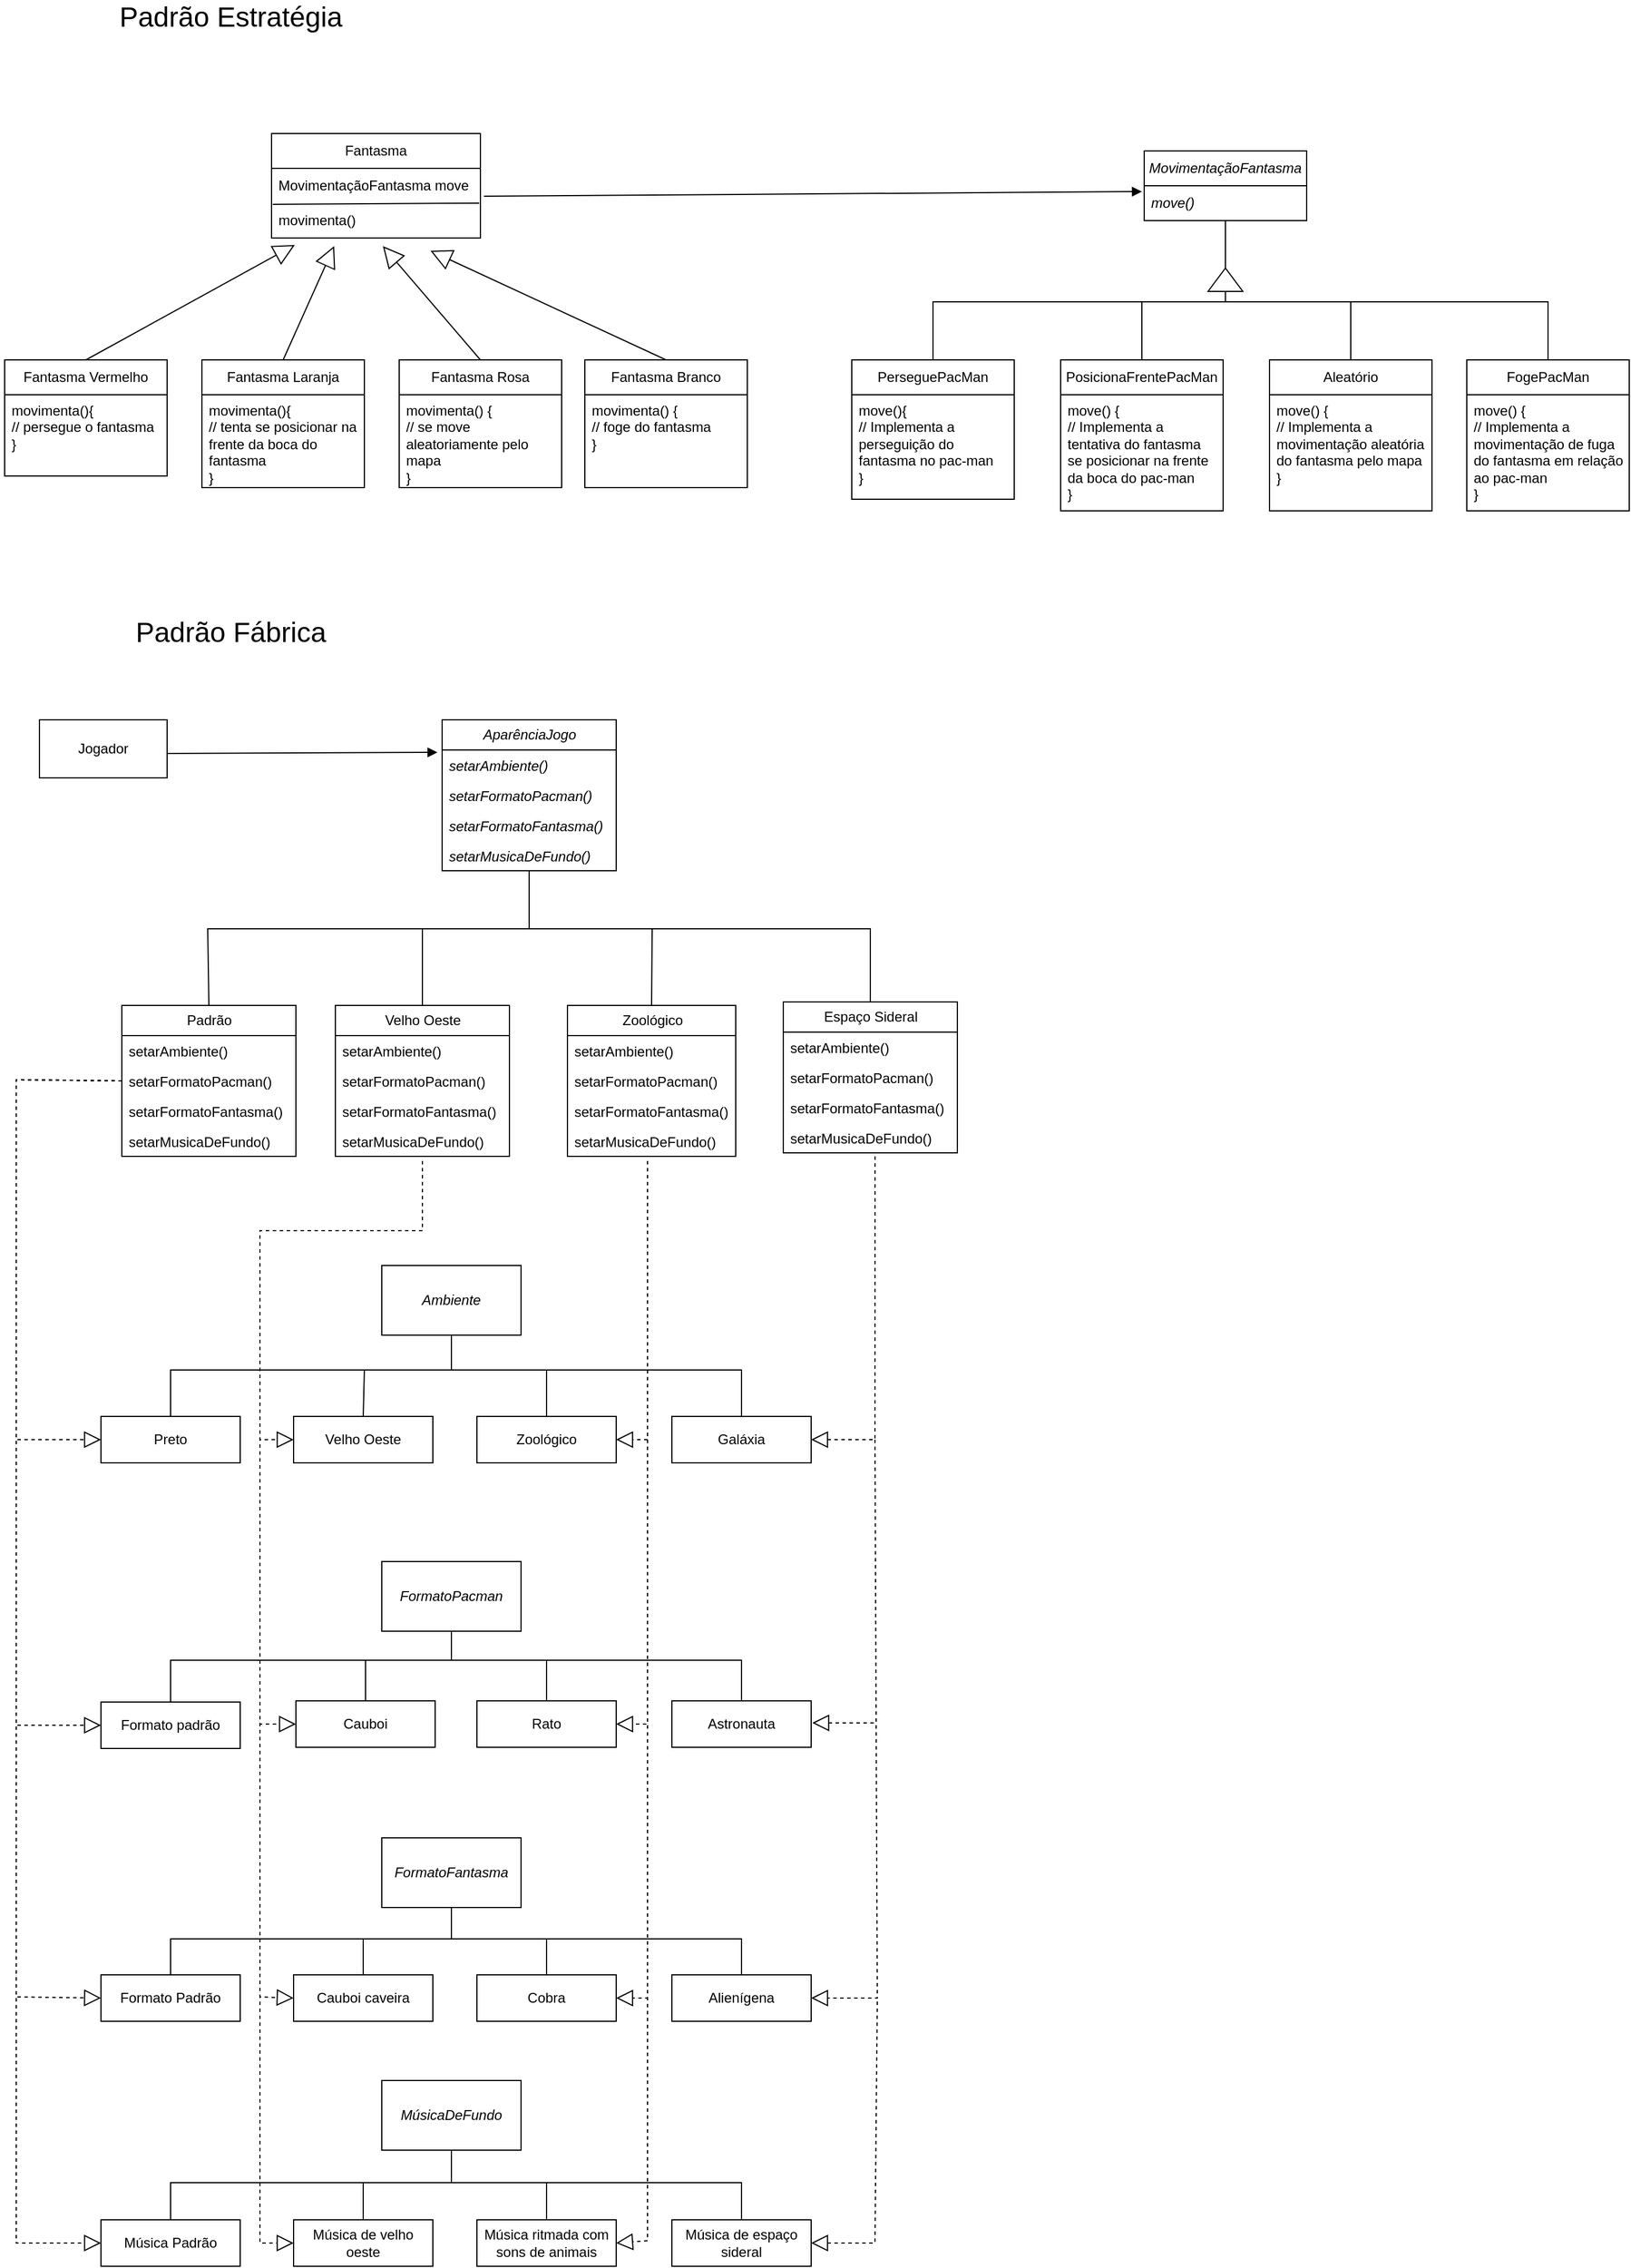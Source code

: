 <mxfile version="21.8.2" type="github">
  <diagram name="Page-1" id="leCUkOZR9ksM7nFm31TO">
    <mxGraphModel dx="1434" dy="782" grid="1" gridSize="10" guides="1" tooltips="1" connect="1" arrows="1" fold="1" page="1" pageScale="1" pageWidth="850" pageHeight="1100" math="0" shadow="0">
      <root>
        <mxCell id="0" />
        <mxCell id="1" parent="0" />
        <mxCell id="iyJs9-_Ow2WB98Cz37nA-1" value="Fantasma" style="swimlane;fontStyle=0;childLayout=stackLayout;horizontal=1;startSize=30;horizontalStack=0;resizeParent=1;resizeParentMax=0;resizeLast=0;collapsible=1;marginBottom=0;whiteSpace=wrap;html=1;" vertex="1" parent="1">
          <mxGeometry x="270" y="135" width="180" height="90" as="geometry" />
        </mxCell>
        <mxCell id="iyJs9-_Ow2WB98Cz37nA-2" value="MovimentaçãoFantasma move" style="text;strokeColor=none;fillColor=none;align=left;verticalAlign=middle;spacingLeft=4;spacingRight=4;overflow=hidden;points=[[0,0.5],[1,0.5]];portConstraint=eastwest;rotatable=0;whiteSpace=wrap;html=1;" vertex="1" parent="iyJs9-_Ow2WB98Cz37nA-1">
          <mxGeometry y="30" width="180" height="30" as="geometry" />
        </mxCell>
        <mxCell id="iyJs9-_Ow2WB98Cz37nA-3" value="movimenta()" style="text;strokeColor=none;fillColor=none;align=left;verticalAlign=middle;spacingLeft=4;spacingRight=4;overflow=hidden;points=[[0,0.5],[1,0.5]];portConstraint=eastwest;rotatable=0;whiteSpace=wrap;html=1;" vertex="1" parent="iyJs9-_Ow2WB98Cz37nA-1">
          <mxGeometry y="60" width="180" height="30" as="geometry" />
        </mxCell>
        <mxCell id="iyJs9-_Ow2WB98Cz37nA-193" value="" style="endArrow=none;html=1;rounded=0;exitX=0.006;exitY=1.033;exitDx=0;exitDy=0;exitPerimeter=0;entryX=0.994;entryY=0;entryDx=0;entryDy=0;entryPerimeter=0;" edge="1" parent="iyJs9-_Ow2WB98Cz37nA-1" source="iyJs9-_Ow2WB98Cz37nA-2" target="iyJs9-_Ow2WB98Cz37nA-3">
          <mxGeometry relative="1" as="geometry">
            <mxPoint x="29" y="60" as="sourcePoint" />
            <mxPoint x="170" y="60" as="targetPoint" />
          </mxGeometry>
        </mxCell>
        <mxCell id="iyJs9-_Ow2WB98Cz37nA-5" value="Fantasma Vermelho" style="swimlane;fontStyle=0;childLayout=stackLayout;horizontal=1;startSize=30;horizontalStack=0;resizeParent=1;resizeParentMax=0;resizeLast=0;collapsible=1;marginBottom=0;whiteSpace=wrap;html=1;align=center;" vertex="1" parent="1">
          <mxGeometry x="40" y="330" width="140" height="100" as="geometry" />
        </mxCell>
        <mxCell id="iyJs9-_Ow2WB98Cz37nA-6" value="movimenta(){&lt;br&gt;// persegue o fantasma&lt;br&gt;}" style="text;strokeColor=none;fillColor=none;align=left;verticalAlign=top;spacingLeft=4;spacingRight=4;overflow=hidden;points=[[0,0.5],[1,0.5]];portConstraint=eastwest;rotatable=0;whiteSpace=wrap;html=1;" vertex="1" parent="iyJs9-_Ow2WB98Cz37nA-5">
          <mxGeometry y="30" width="140" height="70" as="geometry" />
        </mxCell>
        <mxCell id="iyJs9-_Ow2WB98Cz37nA-9" value="Fantasma Laranja" style="swimlane;fontStyle=0;childLayout=stackLayout;horizontal=1;startSize=30;horizontalStack=0;resizeParent=1;resizeParentMax=0;resizeLast=0;collapsible=1;marginBottom=0;whiteSpace=wrap;html=1;" vertex="1" parent="1">
          <mxGeometry x="210" y="330" width="140" height="110" as="geometry" />
        </mxCell>
        <mxCell id="iyJs9-_Ow2WB98Cz37nA-10" value="movimenta(){&lt;br&gt;// tenta se posicionar na frente da boca do fantasma&lt;br&gt;}" style="text;strokeColor=none;fillColor=none;align=left;verticalAlign=top;spacingLeft=4;spacingRight=4;overflow=hidden;points=[[0,0.5],[1,0.5]];portConstraint=eastwest;rotatable=0;whiteSpace=wrap;html=1;" vertex="1" parent="iyJs9-_Ow2WB98Cz37nA-9">
          <mxGeometry y="30" width="140" height="80" as="geometry" />
        </mxCell>
        <mxCell id="iyJs9-_Ow2WB98Cz37nA-13" value="Fantasma Rosa" style="swimlane;fontStyle=0;childLayout=stackLayout;horizontal=1;startSize=30;horizontalStack=0;resizeParent=1;resizeParentMax=0;resizeLast=0;collapsible=1;marginBottom=0;whiteSpace=wrap;html=1;" vertex="1" parent="1">
          <mxGeometry x="380" y="330" width="140" height="110" as="geometry" />
        </mxCell>
        <mxCell id="iyJs9-_Ow2WB98Cz37nA-14" value="movimenta() {&lt;br&gt;// se move aleatoriamente pelo mapa&lt;br&gt;}" style="text;strokeColor=none;fillColor=none;align=left;verticalAlign=top;spacingLeft=4;spacingRight=4;overflow=hidden;points=[[0,0.5],[1,0.5]];portConstraint=eastwest;rotatable=0;whiteSpace=wrap;html=1;" vertex="1" parent="iyJs9-_Ow2WB98Cz37nA-13">
          <mxGeometry y="30" width="140" height="80" as="geometry" />
        </mxCell>
        <mxCell id="iyJs9-_Ow2WB98Cz37nA-17" value="Fantasma Branco" style="swimlane;fontStyle=0;childLayout=stackLayout;horizontal=1;startSize=30;horizontalStack=0;resizeParent=1;resizeParentMax=0;resizeLast=0;collapsible=1;marginBottom=0;whiteSpace=wrap;html=1;" vertex="1" parent="1">
          <mxGeometry x="540" y="330" width="140" height="110" as="geometry" />
        </mxCell>
        <mxCell id="iyJs9-_Ow2WB98Cz37nA-18" value="movimenta() {&lt;br&gt;// foge do fantasma&lt;br&gt;}" style="text;strokeColor=none;fillColor=none;align=left;verticalAlign=top;spacingLeft=4;spacingRight=4;overflow=hidden;points=[[0,0.5],[1,0.5]];portConstraint=eastwest;rotatable=0;whiteSpace=wrap;html=1;" vertex="1" parent="iyJs9-_Ow2WB98Cz37nA-17">
          <mxGeometry y="30" width="140" height="80" as="geometry" />
        </mxCell>
        <mxCell id="iyJs9-_Ow2WB98Cz37nA-21" value="&lt;i&gt;MovimentaçãoFantasma&lt;/i&gt;" style="swimlane;fontStyle=0;childLayout=stackLayout;horizontal=1;startSize=30;horizontalStack=0;resizeParent=1;resizeParentMax=0;resizeLast=0;collapsible=1;marginBottom=0;whiteSpace=wrap;html=1;" vertex="1" parent="1">
          <mxGeometry x="1022" y="150" width="140" height="60" as="geometry" />
        </mxCell>
        <mxCell id="iyJs9-_Ow2WB98Cz37nA-22" value="&lt;i&gt;move()&lt;/i&gt;" style="text;strokeColor=none;fillColor=none;align=left;verticalAlign=middle;spacingLeft=4;spacingRight=4;overflow=hidden;points=[[0,0.5],[1,0.5]];portConstraint=eastwest;rotatable=0;whiteSpace=wrap;html=1;" vertex="1" parent="iyJs9-_Ow2WB98Cz37nA-21">
          <mxGeometry y="30" width="140" height="30" as="geometry" />
        </mxCell>
        <mxCell id="iyJs9-_Ow2WB98Cz37nA-25" value="PerseguePacMan" style="swimlane;fontStyle=0;childLayout=stackLayout;horizontal=1;startSize=30;horizontalStack=0;resizeParent=1;resizeParentMax=0;resizeLast=0;collapsible=1;marginBottom=0;whiteSpace=wrap;html=1;" vertex="1" parent="1">
          <mxGeometry x="770" y="330" width="140" height="120" as="geometry" />
        </mxCell>
        <mxCell id="iyJs9-_Ow2WB98Cz37nA-26" value="move(){&lt;br&gt;// Implementa a perseguição do fantasma no pac-man&lt;br&gt;}" style="text;strokeColor=none;fillColor=none;align=left;verticalAlign=top;spacingLeft=4;spacingRight=4;overflow=hidden;points=[[0,0.5],[1,0.5]];portConstraint=eastwest;rotatable=0;whiteSpace=wrap;html=1;" vertex="1" parent="iyJs9-_Ow2WB98Cz37nA-25">
          <mxGeometry y="30" width="140" height="90" as="geometry" />
        </mxCell>
        <mxCell id="iyJs9-_Ow2WB98Cz37nA-29" value="PosicionaFrentePacMan" style="swimlane;fontStyle=0;childLayout=stackLayout;horizontal=1;startSize=30;horizontalStack=0;resizeParent=1;resizeParentMax=0;resizeLast=0;collapsible=1;marginBottom=0;whiteSpace=wrap;html=1;" vertex="1" parent="1">
          <mxGeometry x="950" y="330" width="140" height="130" as="geometry" />
        </mxCell>
        <mxCell id="iyJs9-_Ow2WB98Cz37nA-30" value="move() {&lt;br&gt;// Implementa a tentativa do fantasma se posicionar na frente da boca do pac-man&lt;br&gt;}" style="text;strokeColor=none;fillColor=none;align=left;verticalAlign=top;spacingLeft=4;spacingRight=4;overflow=hidden;points=[[0,0.5],[1,0.5]];portConstraint=eastwest;rotatable=0;whiteSpace=wrap;html=1;" vertex="1" parent="iyJs9-_Ow2WB98Cz37nA-29">
          <mxGeometry y="30" width="140" height="100" as="geometry" />
        </mxCell>
        <mxCell id="iyJs9-_Ow2WB98Cz37nA-33" value="Aleatório" style="swimlane;fontStyle=0;childLayout=stackLayout;horizontal=1;startSize=30;horizontalStack=0;resizeParent=1;resizeParentMax=0;resizeLast=0;collapsible=1;marginBottom=0;whiteSpace=wrap;html=1;" vertex="1" parent="1">
          <mxGeometry x="1130" y="330" width="140" height="130" as="geometry" />
        </mxCell>
        <mxCell id="iyJs9-_Ow2WB98Cz37nA-34" value="move() {&lt;br&gt;// Implementa a movimentação aleatória do fantasma pelo mapa&lt;br&gt;}" style="text;strokeColor=none;fillColor=none;align=left;verticalAlign=top;spacingLeft=4;spacingRight=4;overflow=hidden;points=[[0,0.5],[1,0.5]];portConstraint=eastwest;rotatable=0;whiteSpace=wrap;html=1;" vertex="1" parent="iyJs9-_Ow2WB98Cz37nA-33">
          <mxGeometry y="30" width="140" height="100" as="geometry" />
        </mxCell>
        <mxCell id="iyJs9-_Ow2WB98Cz37nA-37" value="FogePacMan" style="swimlane;fontStyle=0;childLayout=stackLayout;horizontal=1;startSize=30;horizontalStack=0;resizeParent=1;resizeParentMax=0;resizeLast=0;collapsible=1;marginBottom=0;whiteSpace=wrap;html=1;" vertex="1" parent="1">
          <mxGeometry x="1300" y="330" width="140" height="130" as="geometry" />
        </mxCell>
        <mxCell id="iyJs9-_Ow2WB98Cz37nA-38" value="move() {&lt;br&gt;// Implementa a movimentação de fuga do fantasma em relação ao pac-man&lt;br&gt;}" style="text;strokeColor=none;fillColor=none;align=left;verticalAlign=top;spacingLeft=4;spacingRight=4;overflow=hidden;points=[[0,0.5],[1,0.5]];portConstraint=eastwest;rotatable=0;whiteSpace=wrap;html=1;" vertex="1" parent="iyJs9-_Ow2WB98Cz37nA-37">
          <mxGeometry y="30" width="140" height="100" as="geometry" />
        </mxCell>
        <mxCell id="iyJs9-_Ow2WB98Cz37nA-41" value="&lt;font style=&quot;font-size: 24px;&quot;&gt;Padrão Estratégia&lt;/font&gt;" style="text;html=1;strokeColor=none;fillColor=none;align=center;verticalAlign=middle;whiteSpace=wrap;rounded=0;" vertex="1" parent="1">
          <mxGeometry x="70" y="20" width="330" height="30" as="geometry" />
        </mxCell>
        <mxCell id="iyJs9-_Ow2WB98Cz37nA-42" value="&lt;font style=&quot;font-size: 24px;&quot;&gt;Padrão Fábrica&lt;/font&gt;" style="text;html=1;strokeColor=none;fillColor=none;align=center;verticalAlign=middle;whiteSpace=wrap;rounded=0;" vertex="1" parent="1">
          <mxGeometry x="70" y="550" width="330" height="30" as="geometry" />
        </mxCell>
        <mxCell id="iyJs9-_Ow2WB98Cz37nA-43" value="" style="endArrow=none;html=1;rounded=0;exitX=0.5;exitY=0;exitDx=0;exitDy=0;" edge="1" parent="1" source="iyJs9-_Ow2WB98Cz37nA-25">
          <mxGeometry width="50" height="50" relative="1" as="geometry">
            <mxPoint x="690" y="410" as="sourcePoint" />
            <mxPoint x="1092" y="210" as="targetPoint" />
            <Array as="points">
              <mxPoint x="840" y="280" />
              <mxPoint x="1092" y="280" />
            </Array>
          </mxGeometry>
        </mxCell>
        <mxCell id="iyJs9-_Ow2WB98Cz37nA-44" value="" style="triangle;whiteSpace=wrap;html=1;rotation=-90;" vertex="1" parent="1">
          <mxGeometry x="1082" y="246" width="20" height="30" as="geometry" />
        </mxCell>
        <mxCell id="iyJs9-_Ow2WB98Cz37nA-48" value="" style="endArrow=none;html=1;rounded=0;exitX=0.5;exitY=0;exitDx=0;exitDy=0;" edge="1" parent="1" source="iyJs9-_Ow2WB98Cz37nA-29">
          <mxGeometry width="50" height="50" relative="1" as="geometry">
            <mxPoint x="690" y="410" as="sourcePoint" />
            <mxPoint x="1020" y="280" as="targetPoint" />
          </mxGeometry>
        </mxCell>
        <mxCell id="iyJs9-_Ow2WB98Cz37nA-49" value="" style="endArrow=none;html=1;rounded=0;exitX=0.5;exitY=0;exitDx=0;exitDy=0;" edge="1" parent="1" source="iyJs9-_Ow2WB98Cz37nA-33">
          <mxGeometry width="50" height="50" relative="1" as="geometry">
            <mxPoint x="690" y="410" as="sourcePoint" />
            <mxPoint x="1090" y="280" as="targetPoint" />
            <Array as="points">
              <mxPoint x="1200" y="280" />
            </Array>
          </mxGeometry>
        </mxCell>
        <mxCell id="iyJs9-_Ow2WB98Cz37nA-50" value="" style="endArrow=none;html=1;rounded=0;entryX=0.5;entryY=0;entryDx=0;entryDy=0;" edge="1" parent="1" target="iyJs9-_Ow2WB98Cz37nA-37">
          <mxGeometry width="50" height="50" relative="1" as="geometry">
            <mxPoint x="1200" y="280" as="sourcePoint" />
            <mxPoint x="1320" y="260" as="targetPoint" />
            <Array as="points">
              <mxPoint x="1370" y="280" />
            </Array>
          </mxGeometry>
        </mxCell>
        <mxCell id="iyJs9-_Ow2WB98Cz37nA-51" value="" style="endArrow=block;endSize=16;endFill=0;html=1;rounded=0;exitX=0.5;exitY=0;exitDx=0;exitDy=0;" edge="1" parent="1" source="iyJs9-_Ow2WB98Cz37nA-5">
          <mxGeometry width="160" relative="1" as="geometry">
            <mxPoint x="110" y="320" as="sourcePoint" />
            <mxPoint x="290" y="231" as="targetPoint" />
          </mxGeometry>
        </mxCell>
        <mxCell id="iyJs9-_Ow2WB98Cz37nA-52" value="" style="endArrow=block;endSize=16;endFill=0;html=1;rounded=0;exitX=0.5;exitY=0;exitDx=0;exitDy=0;entryX=0.314;entryY=1.067;entryDx=0;entryDy=0;entryPerimeter=0;" edge="1" parent="1" source="iyJs9-_Ow2WB98Cz37nA-9">
          <mxGeometry width="160" relative="1" as="geometry">
            <mxPoint x="120" y="340" as="sourcePoint" />
            <mxPoint x="323.96" y="232.01" as="targetPoint" />
          </mxGeometry>
        </mxCell>
        <mxCell id="iyJs9-_Ow2WB98Cz37nA-53" value="" style="endArrow=block;endSize=16;endFill=0;html=1;rounded=0;exitX=0.5;exitY=0;exitDx=0;exitDy=0;entryX=0.614;entryY=1.067;entryDx=0;entryDy=0;entryPerimeter=0;" edge="1" parent="1" source="iyJs9-_Ow2WB98Cz37nA-13">
          <mxGeometry width="160" relative="1" as="geometry">
            <mxPoint x="130" y="350" as="sourcePoint" />
            <mxPoint x="365.96" y="232.01" as="targetPoint" />
          </mxGeometry>
        </mxCell>
        <mxCell id="iyJs9-_Ow2WB98Cz37nA-54" value="" style="endArrow=block;endSize=16;endFill=0;html=1;rounded=0;exitX=0.5;exitY=0;exitDx=0;exitDy=0;entryX=0.907;entryY=1.2;entryDx=0;entryDy=0;entryPerimeter=0;" edge="1" parent="1" source="iyJs9-_Ow2WB98Cz37nA-17">
          <mxGeometry width="160" relative="1" as="geometry">
            <mxPoint x="140" y="360" as="sourcePoint" />
            <mxPoint x="406.98" y="236" as="targetPoint" />
          </mxGeometry>
        </mxCell>
        <mxCell id="iyJs9-_Ow2WB98Cz37nA-55" value="" style="html=1;verticalAlign=bottom;endArrow=block;curved=0;rounded=0;exitX=1.017;exitY=0.8;exitDx=0;exitDy=0;entryX=0;entryY=0.5;entryDx=0;entryDy=0;exitPerimeter=0;" edge="1" parent="1" source="iyJs9-_Ow2WB98Cz37nA-2">
          <mxGeometry width="80" relative="1" as="geometry">
            <mxPoint x="420" y="185" as="sourcePoint" />
            <mxPoint x="1020" y="185" as="targetPoint" />
          </mxGeometry>
        </mxCell>
        <mxCell id="iyJs9-_Ow2WB98Cz37nA-56" value="Jogador" style="html=1;whiteSpace=wrap;" vertex="1" parent="1">
          <mxGeometry x="70" y="640" width="110" height="50" as="geometry" />
        </mxCell>
        <mxCell id="iyJs9-_Ow2WB98Cz37nA-85" value="&lt;i&gt;AparênciaJogo&lt;/i&gt;" style="swimlane;fontStyle=0;childLayout=stackLayout;horizontal=1;startSize=26;fillColor=none;horizontalStack=0;resizeParent=1;resizeParentMax=0;resizeLast=0;collapsible=1;marginBottom=0;html=1;" vertex="1" parent="1">
          <mxGeometry x="417" y="640" width="150" height="130" as="geometry" />
        </mxCell>
        <mxCell id="iyJs9-_Ow2WB98Cz37nA-142" value="&lt;i&gt;setarAmbiente()&lt;/i&gt;" style="text;strokeColor=none;fillColor=none;align=left;verticalAlign=top;spacingLeft=4;spacingRight=4;overflow=hidden;rotatable=0;points=[[0,0.5],[1,0.5]];portConstraint=eastwest;whiteSpace=wrap;html=1;" vertex="1" parent="iyJs9-_Ow2WB98Cz37nA-85">
          <mxGeometry y="26" width="150" height="26" as="geometry" />
        </mxCell>
        <mxCell id="iyJs9-_Ow2WB98Cz37nA-143" value="&lt;i&gt;setarFormatoPacman()&lt;/i&gt;" style="text;strokeColor=none;fillColor=none;align=left;verticalAlign=top;spacingLeft=4;spacingRight=4;overflow=hidden;rotatable=0;points=[[0,0.5],[1,0.5]];portConstraint=eastwest;whiteSpace=wrap;html=1;" vertex="1" parent="iyJs9-_Ow2WB98Cz37nA-85">
          <mxGeometry y="52" width="150" height="26" as="geometry" />
        </mxCell>
        <mxCell id="iyJs9-_Ow2WB98Cz37nA-144" value="&lt;i&gt;setarFormatoFantasma()&lt;/i&gt;" style="text;strokeColor=none;fillColor=none;align=left;verticalAlign=top;spacingLeft=4;spacingRight=4;overflow=hidden;rotatable=0;points=[[0,0.5],[1,0.5]];portConstraint=eastwest;whiteSpace=wrap;html=1;" vertex="1" parent="iyJs9-_Ow2WB98Cz37nA-85">
          <mxGeometry y="78" width="150" height="26" as="geometry" />
        </mxCell>
        <mxCell id="iyJs9-_Ow2WB98Cz37nA-145" value="&lt;i&gt;setarMusicaDeFundo()&lt;/i&gt;" style="text;strokeColor=none;fillColor=none;align=left;verticalAlign=top;spacingLeft=4;spacingRight=4;overflow=hidden;rotatable=0;points=[[0,0.5],[1,0.5]];portConstraint=eastwest;whiteSpace=wrap;html=1;" vertex="1" parent="iyJs9-_Ow2WB98Cz37nA-85">
          <mxGeometry y="104" width="150" height="26" as="geometry" />
        </mxCell>
        <mxCell id="iyJs9-_Ow2WB98Cz37nA-89" value="Velho Oeste" style="swimlane;fontStyle=0;childLayout=stackLayout;horizontal=1;startSize=26;fillColor=none;horizontalStack=0;resizeParent=1;resizeParentMax=0;resizeLast=0;collapsible=1;marginBottom=0;html=1;" vertex="1" parent="1">
          <mxGeometry x="325" y="886" width="150" height="130" as="geometry" />
        </mxCell>
        <mxCell id="iyJs9-_Ow2WB98Cz37nA-130" value="setarAmbiente()" style="text;strokeColor=none;fillColor=none;align=left;verticalAlign=top;spacingLeft=4;spacingRight=4;overflow=hidden;rotatable=0;points=[[0,0.5],[1,0.5]];portConstraint=eastwest;whiteSpace=wrap;html=1;" vertex="1" parent="iyJs9-_Ow2WB98Cz37nA-89">
          <mxGeometry y="26" width="150" height="26" as="geometry" />
        </mxCell>
        <mxCell id="iyJs9-_Ow2WB98Cz37nA-131" value="setarFormatoPacman()" style="text;strokeColor=none;fillColor=none;align=left;verticalAlign=top;spacingLeft=4;spacingRight=4;overflow=hidden;rotatable=0;points=[[0,0.5],[1,0.5]];portConstraint=eastwest;whiteSpace=wrap;html=1;" vertex="1" parent="iyJs9-_Ow2WB98Cz37nA-89">
          <mxGeometry y="52" width="150" height="26" as="geometry" />
        </mxCell>
        <mxCell id="iyJs9-_Ow2WB98Cz37nA-132" value="setarFormatoFantasma()" style="text;strokeColor=none;fillColor=none;align=left;verticalAlign=top;spacingLeft=4;spacingRight=4;overflow=hidden;rotatable=0;points=[[0,0.5],[1,0.5]];portConstraint=eastwest;whiteSpace=wrap;html=1;" vertex="1" parent="iyJs9-_Ow2WB98Cz37nA-89">
          <mxGeometry y="78" width="150" height="26" as="geometry" />
        </mxCell>
        <mxCell id="iyJs9-_Ow2WB98Cz37nA-133" value="setarMusicaDeFundo()" style="text;strokeColor=none;fillColor=none;align=left;verticalAlign=top;spacingLeft=4;spacingRight=4;overflow=hidden;rotatable=0;points=[[0,0.5],[1,0.5]];portConstraint=eastwest;whiteSpace=wrap;html=1;" vertex="1" parent="iyJs9-_Ow2WB98Cz37nA-89">
          <mxGeometry y="104" width="150" height="26" as="geometry" />
        </mxCell>
        <mxCell id="iyJs9-_Ow2WB98Cz37nA-93" value="Zoológico" style="swimlane;fontStyle=0;childLayout=stackLayout;horizontal=1;startSize=26;fillColor=none;horizontalStack=0;resizeParent=1;resizeParentMax=0;resizeLast=0;collapsible=1;marginBottom=0;html=1;" vertex="1" parent="1">
          <mxGeometry x="525" y="886" width="145" height="130" as="geometry" />
        </mxCell>
        <mxCell id="iyJs9-_Ow2WB98Cz37nA-134" value="setarAmbiente()" style="text;strokeColor=none;fillColor=none;align=left;verticalAlign=top;spacingLeft=4;spacingRight=4;overflow=hidden;rotatable=0;points=[[0,0.5],[1,0.5]];portConstraint=eastwest;whiteSpace=wrap;html=1;" vertex="1" parent="iyJs9-_Ow2WB98Cz37nA-93">
          <mxGeometry y="26" width="145" height="26" as="geometry" />
        </mxCell>
        <mxCell id="iyJs9-_Ow2WB98Cz37nA-135" value="setarFormatoPacman()" style="text;strokeColor=none;fillColor=none;align=left;verticalAlign=top;spacingLeft=4;spacingRight=4;overflow=hidden;rotatable=0;points=[[0,0.5],[1,0.5]];portConstraint=eastwest;whiteSpace=wrap;html=1;" vertex="1" parent="iyJs9-_Ow2WB98Cz37nA-93">
          <mxGeometry y="52" width="145" height="26" as="geometry" />
        </mxCell>
        <mxCell id="iyJs9-_Ow2WB98Cz37nA-136" value="setarFormatoFantasma()" style="text;strokeColor=none;fillColor=none;align=left;verticalAlign=top;spacingLeft=4;spacingRight=4;overflow=hidden;rotatable=0;points=[[0,0.5],[1,0.5]];portConstraint=eastwest;whiteSpace=wrap;html=1;" vertex="1" parent="iyJs9-_Ow2WB98Cz37nA-93">
          <mxGeometry y="78" width="145" height="26" as="geometry" />
        </mxCell>
        <mxCell id="iyJs9-_Ow2WB98Cz37nA-137" value="setarMusicaDeFundo()" style="text;strokeColor=none;fillColor=none;align=left;verticalAlign=top;spacingLeft=4;spacingRight=4;overflow=hidden;rotatable=0;points=[[0,0.5],[1,0.5]];portConstraint=eastwest;whiteSpace=wrap;html=1;" vertex="1" parent="iyJs9-_Ow2WB98Cz37nA-93">
          <mxGeometry y="104" width="145" height="26" as="geometry" />
        </mxCell>
        <mxCell id="iyJs9-_Ow2WB98Cz37nA-97" value="Espaço Sideral" style="swimlane;fontStyle=0;childLayout=stackLayout;horizontal=1;startSize=26;fillColor=none;horizontalStack=0;resizeParent=1;resizeParentMax=0;resizeLast=0;collapsible=1;marginBottom=0;html=1;" vertex="1" parent="1">
          <mxGeometry x="711" y="883" width="150" height="130" as="geometry" />
        </mxCell>
        <mxCell id="iyJs9-_Ow2WB98Cz37nA-138" value="setarAmbiente()" style="text;strokeColor=none;fillColor=none;align=left;verticalAlign=top;spacingLeft=4;spacingRight=4;overflow=hidden;rotatable=0;points=[[0,0.5],[1,0.5]];portConstraint=eastwest;whiteSpace=wrap;html=1;" vertex="1" parent="iyJs9-_Ow2WB98Cz37nA-97">
          <mxGeometry y="26" width="150" height="26" as="geometry" />
        </mxCell>
        <mxCell id="iyJs9-_Ow2WB98Cz37nA-139" value="setarFormatoPacman()" style="text;strokeColor=none;fillColor=none;align=left;verticalAlign=top;spacingLeft=4;spacingRight=4;overflow=hidden;rotatable=0;points=[[0,0.5],[1,0.5]];portConstraint=eastwest;whiteSpace=wrap;html=1;" vertex="1" parent="iyJs9-_Ow2WB98Cz37nA-97">
          <mxGeometry y="52" width="150" height="26" as="geometry" />
        </mxCell>
        <mxCell id="iyJs9-_Ow2WB98Cz37nA-140" value="setarFormatoFantasma()" style="text;strokeColor=none;fillColor=none;align=left;verticalAlign=top;spacingLeft=4;spacingRight=4;overflow=hidden;rotatable=0;points=[[0,0.5],[1,0.5]];portConstraint=eastwest;whiteSpace=wrap;html=1;" vertex="1" parent="iyJs9-_Ow2WB98Cz37nA-97">
          <mxGeometry y="78" width="150" height="26" as="geometry" />
        </mxCell>
        <mxCell id="iyJs9-_Ow2WB98Cz37nA-141" value="setarMusicaDeFundo()" style="text;strokeColor=none;fillColor=none;align=left;verticalAlign=top;spacingLeft=4;spacingRight=4;overflow=hidden;rotatable=0;points=[[0,0.5],[1,0.5]];portConstraint=eastwest;whiteSpace=wrap;html=1;" vertex="1" parent="iyJs9-_Ow2WB98Cz37nA-97">
          <mxGeometry y="104" width="150" height="26" as="geometry" />
        </mxCell>
        <UserObject label="&lt;i&gt;Ambiente&lt;/i&gt;" treeRoot="1" id="iyJs9-_Ow2WB98Cz37nA-105">
          <mxCell style="whiteSpace=wrap;html=1;align=center;treeFolding=1;treeMoving=1;newEdgeStyle={&quot;edgeStyle&quot;:&quot;elbowEdgeStyle&quot;,&quot;startArrow&quot;:&quot;none&quot;,&quot;endArrow&quot;:&quot;none&quot;};" vertex="1" parent="1">
            <mxGeometry x="365" y="1110" width="120" height="60" as="geometry" />
          </mxCell>
        </UserObject>
        <UserObject label="&lt;i&gt;FormatoPacman&lt;/i&gt;" treeRoot="1" id="iyJs9-_Ow2WB98Cz37nA-106">
          <mxCell style="whiteSpace=wrap;html=1;align=center;treeFolding=1;treeMoving=1;newEdgeStyle={&quot;edgeStyle&quot;:&quot;elbowEdgeStyle&quot;,&quot;startArrow&quot;:&quot;none&quot;,&quot;endArrow&quot;:&quot;none&quot;};" vertex="1" parent="1">
            <mxGeometry x="365" y="1365" width="120" height="60" as="geometry" />
          </mxCell>
        </UserObject>
        <UserObject label="&lt;i&gt;MúsicaDeFundo&lt;/i&gt;" treeRoot="1" id="iyJs9-_Ow2WB98Cz37nA-107">
          <mxCell style="whiteSpace=wrap;html=1;align=center;treeFolding=1;treeMoving=1;newEdgeStyle={&quot;edgeStyle&quot;:&quot;elbowEdgeStyle&quot;,&quot;startArrow&quot;:&quot;none&quot;,&quot;endArrow&quot;:&quot;none&quot;};" vertex="1" parent="1">
            <mxGeometry x="365" y="1812" width="120" height="60" as="geometry" />
          </mxCell>
        </UserObject>
        <UserObject label="&lt;i&gt;FormatoFantasma&lt;/i&gt;" treeRoot="1" id="iyJs9-_Ow2WB98Cz37nA-108">
          <mxCell style="whiteSpace=wrap;html=1;align=center;treeFolding=1;treeMoving=1;newEdgeStyle={&quot;edgeStyle&quot;:&quot;elbowEdgeStyle&quot;,&quot;startArrow&quot;:&quot;none&quot;,&quot;endArrow&quot;:&quot;none&quot;};" vertex="1" parent="1">
            <mxGeometry x="365" y="1603" width="120" height="60" as="geometry" />
          </mxCell>
        </UserObject>
        <mxCell id="iyJs9-_Ow2WB98Cz37nA-109" value="Padrão" style="swimlane;fontStyle=0;childLayout=stackLayout;horizontal=1;startSize=26;fillColor=none;horizontalStack=0;resizeParent=1;resizeParentMax=0;resizeLast=0;collapsible=1;marginBottom=0;html=1;" vertex="1" parent="1">
          <mxGeometry x="141" y="886" width="150" height="130" as="geometry" />
        </mxCell>
        <mxCell id="iyJs9-_Ow2WB98Cz37nA-110" value="setarAmbiente()" style="text;strokeColor=none;fillColor=none;align=left;verticalAlign=top;spacingLeft=4;spacingRight=4;overflow=hidden;rotatable=0;points=[[0,0.5],[1,0.5]];portConstraint=eastwest;whiteSpace=wrap;html=1;" vertex="1" parent="iyJs9-_Ow2WB98Cz37nA-109">
          <mxGeometry y="26" width="150" height="26" as="geometry" />
        </mxCell>
        <mxCell id="iyJs9-_Ow2WB98Cz37nA-111" value="setarFormatoPacman()" style="text;strokeColor=none;fillColor=none;align=left;verticalAlign=top;spacingLeft=4;spacingRight=4;overflow=hidden;rotatable=0;points=[[0,0.5],[1,0.5]];portConstraint=eastwest;whiteSpace=wrap;html=1;" vertex="1" parent="iyJs9-_Ow2WB98Cz37nA-109">
          <mxGeometry y="52" width="150" height="26" as="geometry" />
        </mxCell>
        <mxCell id="iyJs9-_Ow2WB98Cz37nA-112" value="setarFormatoFantasma()" style="text;strokeColor=none;fillColor=none;align=left;verticalAlign=top;spacingLeft=4;spacingRight=4;overflow=hidden;rotatable=0;points=[[0,0.5],[1,0.5]];portConstraint=eastwest;whiteSpace=wrap;html=1;" vertex="1" parent="iyJs9-_Ow2WB98Cz37nA-109">
          <mxGeometry y="78" width="150" height="26" as="geometry" />
        </mxCell>
        <mxCell id="iyJs9-_Ow2WB98Cz37nA-129" value="setarMusicaDeFundo()" style="text;strokeColor=none;fillColor=none;align=left;verticalAlign=top;spacingLeft=4;spacingRight=4;overflow=hidden;rotatable=0;points=[[0,0.5],[1,0.5]];portConstraint=eastwest;whiteSpace=wrap;html=1;" vertex="1" parent="iyJs9-_Ow2WB98Cz37nA-109">
          <mxGeometry y="104" width="150" height="26" as="geometry" />
        </mxCell>
        <UserObject label="Preto" treeRoot="1" id="iyJs9-_Ow2WB98Cz37nA-113">
          <mxCell style="whiteSpace=wrap;html=1;align=center;treeFolding=1;treeMoving=1;newEdgeStyle={&quot;edgeStyle&quot;:&quot;elbowEdgeStyle&quot;,&quot;startArrow&quot;:&quot;none&quot;,&quot;endArrow&quot;:&quot;none&quot;};" vertex="1" parent="1">
            <mxGeometry x="123" y="1240" width="120" height="40" as="geometry" />
          </mxCell>
        </UserObject>
        <UserObject label="Velho Oeste" treeRoot="1" id="iyJs9-_Ow2WB98Cz37nA-114">
          <mxCell style="whiteSpace=wrap;html=1;align=center;treeFolding=1;treeMoving=1;newEdgeStyle={&quot;edgeStyle&quot;:&quot;elbowEdgeStyle&quot;,&quot;startArrow&quot;:&quot;none&quot;,&quot;endArrow&quot;:&quot;none&quot;};" vertex="1" parent="1">
            <mxGeometry x="289" y="1240" width="120" height="40" as="geometry" />
          </mxCell>
        </UserObject>
        <UserObject label="Zoológico" treeRoot="1" id="iyJs9-_Ow2WB98Cz37nA-115">
          <mxCell style="whiteSpace=wrap;html=1;align=center;treeFolding=1;treeMoving=1;newEdgeStyle={&quot;edgeStyle&quot;:&quot;elbowEdgeStyle&quot;,&quot;startArrow&quot;:&quot;none&quot;,&quot;endArrow&quot;:&quot;none&quot;};" vertex="1" parent="1">
            <mxGeometry x="447" y="1240" width="120" height="40" as="geometry" />
          </mxCell>
        </UserObject>
        <UserObject label="Galáxia" treeRoot="1" id="iyJs9-_Ow2WB98Cz37nA-116">
          <mxCell style="whiteSpace=wrap;html=1;align=center;treeFolding=1;treeMoving=1;newEdgeStyle={&quot;edgeStyle&quot;:&quot;elbowEdgeStyle&quot;,&quot;startArrow&quot;:&quot;none&quot;,&quot;endArrow&quot;:&quot;none&quot;};" vertex="1" parent="1">
            <mxGeometry x="615" y="1240" width="120" height="40" as="geometry" />
          </mxCell>
        </UserObject>
        <UserObject label="Formato padrão" treeRoot="1" id="iyJs9-_Ow2WB98Cz37nA-117">
          <mxCell style="whiteSpace=wrap;html=1;align=center;treeFolding=1;treeMoving=1;newEdgeStyle={&quot;edgeStyle&quot;:&quot;elbowEdgeStyle&quot;,&quot;startArrow&quot;:&quot;none&quot;,&quot;endArrow&quot;:&quot;none&quot;};" vertex="1" parent="1">
            <mxGeometry x="123" y="1486" width="120" height="40" as="geometry" />
          </mxCell>
        </UserObject>
        <UserObject label="Cauboi" treeRoot="1" id="iyJs9-_Ow2WB98Cz37nA-118">
          <mxCell style="whiteSpace=wrap;html=1;align=center;treeFolding=1;treeMoving=1;newEdgeStyle={&quot;edgeStyle&quot;:&quot;elbowEdgeStyle&quot;,&quot;startArrow&quot;:&quot;none&quot;,&quot;endArrow&quot;:&quot;none&quot;};" vertex="1" parent="1">
            <mxGeometry x="291" y="1485" width="120" height="40" as="geometry" />
          </mxCell>
        </UserObject>
        <UserObject label="Rato" treeRoot="1" id="iyJs9-_Ow2WB98Cz37nA-119">
          <mxCell style="whiteSpace=wrap;html=1;align=center;treeFolding=1;treeMoving=1;newEdgeStyle={&quot;edgeStyle&quot;:&quot;elbowEdgeStyle&quot;,&quot;startArrow&quot;:&quot;none&quot;,&quot;endArrow&quot;:&quot;none&quot;};" vertex="1" parent="1">
            <mxGeometry x="447" y="1485" width="120" height="40" as="geometry" />
          </mxCell>
        </UserObject>
        <UserObject label="Astronauta" treeRoot="1" id="iyJs9-_Ow2WB98Cz37nA-120">
          <mxCell style="whiteSpace=wrap;html=1;align=center;treeFolding=1;treeMoving=1;newEdgeStyle={&quot;edgeStyle&quot;:&quot;elbowEdgeStyle&quot;,&quot;startArrow&quot;:&quot;none&quot;,&quot;endArrow&quot;:&quot;none&quot;};" vertex="1" parent="1">
            <mxGeometry x="615" y="1485" width="120" height="40" as="geometry" />
          </mxCell>
        </UserObject>
        <UserObject label="Formato Padrão" treeRoot="1" id="iyJs9-_Ow2WB98Cz37nA-121">
          <mxCell style="whiteSpace=wrap;html=1;align=center;treeFolding=1;treeMoving=1;newEdgeStyle={&quot;edgeStyle&quot;:&quot;elbowEdgeStyle&quot;,&quot;startArrow&quot;:&quot;none&quot;,&quot;endArrow&quot;:&quot;none&quot;};" vertex="1" parent="1">
            <mxGeometry x="123" y="1721" width="120" height="40" as="geometry" />
          </mxCell>
        </UserObject>
        <UserObject label="Cauboi caveira" treeRoot="1" id="iyJs9-_Ow2WB98Cz37nA-122">
          <mxCell style="whiteSpace=wrap;html=1;align=center;treeFolding=1;treeMoving=1;newEdgeStyle={&quot;edgeStyle&quot;:&quot;elbowEdgeStyle&quot;,&quot;startArrow&quot;:&quot;none&quot;,&quot;endArrow&quot;:&quot;none&quot;};" vertex="1" parent="1">
            <mxGeometry x="289" y="1721" width="120" height="40" as="geometry" />
          </mxCell>
        </UserObject>
        <UserObject label="Cobra" treeRoot="1" id="iyJs9-_Ow2WB98Cz37nA-123">
          <mxCell style="whiteSpace=wrap;html=1;align=center;treeFolding=1;treeMoving=1;newEdgeStyle={&quot;edgeStyle&quot;:&quot;elbowEdgeStyle&quot;,&quot;startArrow&quot;:&quot;none&quot;,&quot;endArrow&quot;:&quot;none&quot;};" vertex="1" parent="1">
            <mxGeometry x="447" y="1721" width="120" height="40" as="geometry" />
          </mxCell>
        </UserObject>
        <UserObject label="Alienígena" treeRoot="1" id="iyJs9-_Ow2WB98Cz37nA-124">
          <mxCell style="whiteSpace=wrap;html=1;align=center;treeFolding=1;treeMoving=1;newEdgeStyle={&quot;edgeStyle&quot;:&quot;elbowEdgeStyle&quot;,&quot;startArrow&quot;:&quot;none&quot;,&quot;endArrow&quot;:&quot;none&quot;};" vertex="1" parent="1">
            <mxGeometry x="615" y="1721" width="120" height="40" as="geometry" />
          </mxCell>
        </UserObject>
        <UserObject label="Música Padrão" treeRoot="1" id="iyJs9-_Ow2WB98Cz37nA-125">
          <mxCell style="whiteSpace=wrap;html=1;align=center;treeFolding=1;treeMoving=1;newEdgeStyle={&quot;edgeStyle&quot;:&quot;elbowEdgeStyle&quot;,&quot;startArrow&quot;:&quot;none&quot;,&quot;endArrow&quot;:&quot;none&quot;};" vertex="1" parent="1">
            <mxGeometry x="123" y="1932" width="120" height="40" as="geometry" />
          </mxCell>
        </UserObject>
        <UserObject label="Música de velho oeste" treeRoot="1" id="iyJs9-_Ow2WB98Cz37nA-126">
          <mxCell style="whiteSpace=wrap;html=1;align=center;treeFolding=1;treeMoving=1;newEdgeStyle={&quot;edgeStyle&quot;:&quot;elbowEdgeStyle&quot;,&quot;startArrow&quot;:&quot;none&quot;,&quot;endArrow&quot;:&quot;none&quot;};" vertex="1" parent="1">
            <mxGeometry x="289" y="1932" width="120" height="40" as="geometry" />
          </mxCell>
        </UserObject>
        <UserObject label="Música ritmada com sons de animais" treeRoot="1" id="iyJs9-_Ow2WB98Cz37nA-127">
          <mxCell style="whiteSpace=wrap;html=1;align=center;treeFolding=1;treeMoving=1;newEdgeStyle={&quot;edgeStyle&quot;:&quot;elbowEdgeStyle&quot;,&quot;startArrow&quot;:&quot;none&quot;,&quot;endArrow&quot;:&quot;none&quot;};" vertex="1" parent="1">
            <mxGeometry x="447" y="1932" width="120" height="40" as="geometry" />
          </mxCell>
        </UserObject>
        <UserObject label="Música de espaço sideral" treeRoot="1" id="iyJs9-_Ow2WB98Cz37nA-128">
          <mxCell style="whiteSpace=wrap;html=1;align=center;treeFolding=1;treeMoving=1;newEdgeStyle={&quot;edgeStyle&quot;:&quot;elbowEdgeStyle&quot;,&quot;startArrow&quot;:&quot;none&quot;,&quot;endArrow&quot;:&quot;none&quot;};" vertex="1" parent="1">
            <mxGeometry x="615" y="1932" width="120" height="40" as="geometry" />
          </mxCell>
        </UserObject>
        <mxCell id="iyJs9-_Ow2WB98Cz37nA-147" value="" style="html=1;verticalAlign=bottom;endArrow=block;curved=0;rounded=0;exitX=1;exitY=0.5;exitDx=0;exitDy=0;entryX=-0.027;entryY=0.077;entryDx=0;entryDy=0;entryPerimeter=0;" edge="1" parent="1" target="iyJs9-_Ow2WB98Cz37nA-142">
          <mxGeometry width="80" relative="1" as="geometry">
            <mxPoint x="180" y="669" as="sourcePoint" />
            <mxPoint x="448.95" y="668.05" as="targetPoint" />
          </mxGeometry>
        </mxCell>
        <mxCell id="iyJs9-_Ow2WB98Cz37nA-149" value="" style="endArrow=none;html=1;rounded=0;exitX=0.5;exitY=0;exitDx=0;exitDy=0;" edge="1" parent="1" source="iyJs9-_Ow2WB98Cz37nA-109">
          <mxGeometry width="50" height="50" relative="1" as="geometry">
            <mxPoint x="630" y="940" as="sourcePoint" />
            <mxPoint x="492" y="770" as="targetPoint" />
            <Array as="points">
              <mxPoint x="215" y="820" />
              <mxPoint x="492" y="820" />
            </Array>
          </mxGeometry>
        </mxCell>
        <mxCell id="iyJs9-_Ow2WB98Cz37nA-150" value="" style="endArrow=none;html=1;rounded=0;exitX=0.5;exitY=0;exitDx=0;exitDy=0;" edge="1" parent="1" source="iyJs9-_Ow2WB98Cz37nA-89">
          <mxGeometry width="50" height="50" relative="1" as="geometry">
            <mxPoint x="630" y="940" as="sourcePoint" />
            <mxPoint x="400" y="820" as="targetPoint" />
          </mxGeometry>
        </mxCell>
        <mxCell id="iyJs9-_Ow2WB98Cz37nA-151" value="" style="endArrow=none;html=1;rounded=0;entryX=0.5;entryY=0;entryDx=0;entryDy=0;" edge="1" parent="1" target="iyJs9-_Ow2WB98Cz37nA-93">
          <mxGeometry width="50" height="50" relative="1" as="geometry">
            <mxPoint x="490" y="820" as="sourcePoint" />
            <mxPoint x="680" y="890" as="targetPoint" />
            <Array as="points">
              <mxPoint x="598" y="820" />
            </Array>
          </mxGeometry>
        </mxCell>
        <mxCell id="iyJs9-_Ow2WB98Cz37nA-152" value="" style="endArrow=none;html=1;rounded=0;entryX=0.5;entryY=0;entryDx=0;entryDy=0;" edge="1" parent="1" target="iyJs9-_Ow2WB98Cz37nA-97">
          <mxGeometry width="50" height="50" relative="1" as="geometry">
            <mxPoint x="578" y="820" as="sourcePoint" />
            <mxPoint x="688" y="890" as="targetPoint" />
            <Array as="points">
              <mxPoint x="786" y="820" />
            </Array>
          </mxGeometry>
        </mxCell>
        <mxCell id="iyJs9-_Ow2WB98Cz37nA-155" value="" style="endArrow=block;dashed=1;endFill=0;endSize=12;html=1;rounded=0;exitX=0;exitY=0.5;exitDx=0;exitDy=0;entryX=0;entryY=0.5;entryDx=0;entryDy=0;" edge="1" parent="1" source="iyJs9-_Ow2WB98Cz37nA-111" target="iyJs9-_Ow2WB98Cz37nA-113">
          <mxGeometry width="160" relative="1" as="geometry">
            <mxPoint x="100" y="1000" as="sourcePoint" />
            <mxPoint x="50" y="1270" as="targetPoint" />
            <Array as="points">
              <mxPoint x="50" y="950" />
              <mxPoint x="50" y="1260" />
            </Array>
          </mxGeometry>
        </mxCell>
        <mxCell id="iyJs9-_Ow2WB98Cz37nA-156" value="" style="endArrow=block;dashed=1;endFill=0;endSize=12;html=1;rounded=0;exitX=0;exitY=0.5;exitDx=0;exitDy=0;entryX=0;entryY=0.5;entryDx=0;entryDy=0;" edge="1" parent="1" target="iyJs9-_Ow2WB98Cz37nA-117">
          <mxGeometry width="160" relative="1" as="geometry">
            <mxPoint x="141" y="951" as="sourcePoint" />
            <mxPoint x="130" y="1260" as="targetPoint" />
            <Array as="points">
              <mxPoint x="50" y="950" />
              <mxPoint x="50" y="1506" />
            </Array>
          </mxGeometry>
        </mxCell>
        <mxCell id="iyJs9-_Ow2WB98Cz37nA-157" value="" style="endArrow=block;dashed=1;endFill=0;endSize=12;html=1;rounded=0;exitX=0;exitY=0.5;exitDx=0;exitDy=0;entryX=0;entryY=0.5;entryDx=0;entryDy=0;" edge="1" parent="1" target="iyJs9-_Ow2WB98Cz37nA-121">
          <mxGeometry width="160" relative="1" as="geometry">
            <mxPoint x="141" y="951" as="sourcePoint" />
            <mxPoint x="110" y="1580" as="targetPoint" />
            <Array as="points">
              <mxPoint x="50" y="950" />
              <mxPoint x="50" y="1740" />
            </Array>
          </mxGeometry>
        </mxCell>
        <mxCell id="iyJs9-_Ow2WB98Cz37nA-158" value="" style="endArrow=block;dashed=1;endFill=0;endSize=12;html=1;rounded=0;exitX=0;exitY=0.5;exitDx=0;exitDy=0;entryX=0;entryY=0.5;entryDx=0;entryDy=0;" edge="1" parent="1" target="iyJs9-_Ow2WB98Cz37nA-125">
          <mxGeometry width="160" relative="1" as="geometry">
            <mxPoint x="141" y="951" as="sourcePoint" />
            <mxPoint x="141" y="1570" as="targetPoint" />
            <Array as="points">
              <mxPoint x="50" y="950" />
              <mxPoint x="50" y="1260" />
              <mxPoint x="50" y="1952" />
            </Array>
          </mxGeometry>
        </mxCell>
        <mxCell id="iyJs9-_Ow2WB98Cz37nA-159" value="" style="endArrow=block;dashed=1;endFill=0;endSize=12;html=1;rounded=0;entryX=0;entryY=0.5;entryDx=0;entryDy=0;" edge="1" parent="1" target="iyJs9-_Ow2WB98Cz37nA-114">
          <mxGeometry width="160" relative="1" as="geometry">
            <mxPoint x="400" y="1020" as="sourcePoint" />
            <mxPoint x="140" y="1270" as="targetPoint" />
            <Array as="points">
              <mxPoint x="400" y="1080" />
              <mxPoint x="260" y="1080" />
              <mxPoint x="260" y="1260" />
            </Array>
          </mxGeometry>
        </mxCell>
        <mxCell id="iyJs9-_Ow2WB98Cz37nA-160" value="" style="endArrow=block;dashed=1;endFill=0;endSize=12;html=1;rounded=0;exitX=0.5;exitY=1.154;exitDx=0;exitDy=0;entryX=0;entryY=0.5;entryDx=0;entryDy=0;exitPerimeter=0;" edge="1" parent="1" target="iyJs9-_Ow2WB98Cz37nA-118">
          <mxGeometry width="160" relative="1" as="geometry">
            <mxPoint x="400" y="1020" as="sourcePoint" />
            <mxPoint x="289" y="1260" as="targetPoint" />
            <Array as="points">
              <mxPoint x="400" y="1080" />
              <mxPoint x="260" y="1080" />
              <mxPoint x="260" y="1260" />
              <mxPoint x="260" y="1505" />
            </Array>
          </mxGeometry>
        </mxCell>
        <mxCell id="iyJs9-_Ow2WB98Cz37nA-161" value="" style="endArrow=block;dashed=1;endFill=0;endSize=12;html=1;rounded=0;exitX=0.5;exitY=1.154;exitDx=0;exitDy=0;exitPerimeter=0;entryX=0;entryY=0.5;entryDx=0;entryDy=0;" edge="1" parent="1" target="iyJs9-_Ow2WB98Cz37nA-122">
          <mxGeometry width="160" relative="1" as="geometry">
            <mxPoint x="400" y="1020" as="sourcePoint" />
            <mxPoint x="290" y="1620" as="targetPoint" />
            <Array as="points">
              <mxPoint x="400" y="1080" />
              <mxPoint x="260" y="1080" />
              <mxPoint x="260" y="1260" />
              <mxPoint x="260" y="1740" />
            </Array>
          </mxGeometry>
        </mxCell>
        <mxCell id="iyJs9-_Ow2WB98Cz37nA-162" value="" style="endArrow=block;dashed=1;endFill=0;endSize=12;html=1;rounded=0;exitX=0.5;exitY=1.154;exitDx=0;exitDy=0;exitPerimeter=0;entryX=0;entryY=0.5;entryDx=0;entryDy=0;" edge="1" parent="1" target="iyJs9-_Ow2WB98Cz37nA-126">
          <mxGeometry width="160" relative="1" as="geometry">
            <mxPoint x="400" y="1020" as="sourcePoint" />
            <mxPoint x="310" y="1610" as="targetPoint" />
            <Array as="points">
              <mxPoint x="400" y="1080" />
              <mxPoint x="260" y="1080" />
              <mxPoint x="260" y="1260" />
              <mxPoint x="260" y="1952" />
            </Array>
          </mxGeometry>
        </mxCell>
        <mxCell id="iyJs9-_Ow2WB98Cz37nA-163" value="" style="endArrow=none;html=1;rounded=0;exitX=0.5;exitY=0;exitDx=0;exitDy=0;entryX=0.5;entryY=1;entryDx=0;entryDy=0;" edge="1" parent="1" source="iyJs9-_Ow2WB98Cz37nA-113" target="iyJs9-_Ow2WB98Cz37nA-105">
          <mxGeometry width="50" height="50" relative="1" as="geometry">
            <mxPoint x="170" y="1240" as="sourcePoint" />
            <mxPoint x="220" y="1190" as="targetPoint" />
            <Array as="points">
              <mxPoint x="183" y="1200" />
              <mxPoint x="425" y="1200" />
            </Array>
          </mxGeometry>
        </mxCell>
        <mxCell id="iyJs9-_Ow2WB98Cz37nA-165" value="" style="endArrow=none;html=1;rounded=0;exitX=0.5;exitY=0;exitDx=0;exitDy=0;" edge="1" parent="1" source="iyJs9-_Ow2WB98Cz37nA-114">
          <mxGeometry width="50" height="50" relative="1" as="geometry">
            <mxPoint x="570" y="1230" as="sourcePoint" />
            <mxPoint x="350" y="1200" as="targetPoint" />
          </mxGeometry>
        </mxCell>
        <mxCell id="iyJs9-_Ow2WB98Cz37nA-167" value="" style="endArrow=none;html=1;rounded=0;exitX=0.5;exitY=0;exitDx=0;exitDy=0;" edge="1" parent="1" source="iyJs9-_Ow2WB98Cz37nA-115">
          <mxGeometry width="50" height="50" relative="1" as="geometry">
            <mxPoint x="540" y="1200" as="sourcePoint" />
            <mxPoint x="420" y="1200" as="targetPoint" />
            <Array as="points">
              <mxPoint x="507" y="1200" />
            </Array>
          </mxGeometry>
        </mxCell>
        <mxCell id="iyJs9-_Ow2WB98Cz37nA-168" value="" style="endArrow=none;html=1;rounded=0;exitX=0.5;exitY=0;exitDx=0;exitDy=0;" edge="1" parent="1" source="iyJs9-_Ow2WB98Cz37nA-116">
          <mxGeometry width="50" height="50" relative="1" as="geometry">
            <mxPoint x="540" y="1220" as="sourcePoint" />
            <mxPoint x="500" y="1200" as="targetPoint" />
            <Array as="points">
              <mxPoint x="675" y="1200" />
            </Array>
          </mxGeometry>
        </mxCell>
        <mxCell id="iyJs9-_Ow2WB98Cz37nA-169" value="" style="endArrow=none;html=1;rounded=0;exitX=0.5;exitY=0;exitDx=0;exitDy=0;entryX=0.5;entryY=1;entryDx=0;entryDy=0;" edge="1" parent="1" source="iyJs9-_Ow2WB98Cz37nA-117" target="iyJs9-_Ow2WB98Cz37nA-106">
          <mxGeometry width="50" height="50" relative="1" as="geometry">
            <mxPoint x="180" y="1450" as="sourcePoint" />
            <mxPoint x="230" y="1400" as="targetPoint" />
            <Array as="points">
              <mxPoint x="183" y="1450" />
              <mxPoint x="425" y="1450" />
            </Array>
          </mxGeometry>
        </mxCell>
        <mxCell id="iyJs9-_Ow2WB98Cz37nA-170" value="" style="endArrow=none;html=1;rounded=0;exitX=0.5;exitY=0;exitDx=0;exitDy=0;" edge="1" parent="1" source="iyJs9-_Ow2WB98Cz37nA-118">
          <mxGeometry width="50" height="50" relative="1" as="geometry">
            <mxPoint x="370" y="1610" as="sourcePoint" />
            <mxPoint x="351" y="1450" as="targetPoint" />
          </mxGeometry>
        </mxCell>
        <mxCell id="iyJs9-_Ow2WB98Cz37nA-171" value="" style="endArrow=none;html=1;rounded=0;exitX=0.5;exitY=0;exitDx=0;exitDy=0;" edge="1" parent="1" source="iyJs9-_Ow2WB98Cz37nA-119">
          <mxGeometry width="50" height="50" relative="1" as="geometry">
            <mxPoint x="650" y="1460" as="sourcePoint" />
            <mxPoint x="420" y="1450" as="targetPoint" />
            <Array as="points">
              <mxPoint x="507" y="1450" />
            </Array>
          </mxGeometry>
        </mxCell>
        <mxCell id="iyJs9-_Ow2WB98Cz37nA-172" value="" style="endArrow=none;html=1;rounded=0;exitX=0.5;exitY=0;exitDx=0;exitDy=0;" edge="1" parent="1" source="iyJs9-_Ow2WB98Cz37nA-120">
          <mxGeometry width="50" height="50" relative="1" as="geometry">
            <mxPoint x="660" y="1420" as="sourcePoint" />
            <mxPoint x="500" y="1450" as="targetPoint" />
            <Array as="points">
              <mxPoint x="675" y="1450" />
            </Array>
          </mxGeometry>
        </mxCell>
        <mxCell id="iyJs9-_Ow2WB98Cz37nA-173" value="" style="endArrow=none;html=1;rounded=0;exitX=0.5;exitY=0;exitDx=0;exitDy=0;entryX=0.5;entryY=1;entryDx=0;entryDy=0;" edge="1" parent="1" source="iyJs9-_Ow2WB98Cz37nA-121" target="iyJs9-_Ow2WB98Cz37nA-108">
          <mxGeometry width="50" height="50" relative="1" as="geometry">
            <mxPoint x="160" y="1700" as="sourcePoint" />
            <mxPoint x="210" y="1650" as="targetPoint" />
            <Array as="points">
              <mxPoint x="183" y="1690" />
              <mxPoint x="425" y="1690" />
            </Array>
          </mxGeometry>
        </mxCell>
        <mxCell id="iyJs9-_Ow2WB98Cz37nA-174" value="" style="endArrow=none;html=1;rounded=0;exitX=0.5;exitY=0;exitDx=0;exitDy=0;" edge="1" parent="1" source="iyJs9-_Ow2WB98Cz37nA-122">
          <mxGeometry width="50" height="50" relative="1" as="geometry">
            <mxPoint x="400" y="1680" as="sourcePoint" />
            <mxPoint x="349" y="1690" as="targetPoint" />
          </mxGeometry>
        </mxCell>
        <mxCell id="iyJs9-_Ow2WB98Cz37nA-175" value="" style="endArrow=none;html=1;rounded=0;exitX=0.5;exitY=0;exitDx=0;exitDy=0;" edge="1" parent="1" source="iyJs9-_Ow2WB98Cz37nA-123">
          <mxGeometry width="50" height="50" relative="1" as="geometry">
            <mxPoint x="750" y="1670" as="sourcePoint" />
            <mxPoint x="420" y="1690" as="targetPoint" />
            <Array as="points">
              <mxPoint x="507" y="1690" />
            </Array>
          </mxGeometry>
        </mxCell>
        <mxCell id="iyJs9-_Ow2WB98Cz37nA-176" value="" style="endArrow=none;html=1;rounded=0;exitX=0.5;exitY=0;exitDx=0;exitDy=0;" edge="1" parent="1" source="iyJs9-_Ow2WB98Cz37nA-124">
          <mxGeometry width="50" height="50" relative="1" as="geometry">
            <mxPoint x="620" y="1670" as="sourcePoint" />
            <mxPoint x="500" y="1690" as="targetPoint" />
            <Array as="points">
              <mxPoint x="675" y="1690" />
            </Array>
          </mxGeometry>
        </mxCell>
        <mxCell id="iyJs9-_Ow2WB98Cz37nA-177" value="" style="endArrow=none;html=1;rounded=0;exitX=0.5;exitY=0;exitDx=0;exitDy=0;entryX=0.5;entryY=1;entryDx=0;entryDy=0;" edge="1" parent="1" source="iyJs9-_Ow2WB98Cz37nA-125" target="iyJs9-_Ow2WB98Cz37nA-107">
          <mxGeometry width="50" height="50" relative="1" as="geometry">
            <mxPoint x="670" y="1870" as="sourcePoint" />
            <mxPoint x="720" y="1820" as="targetPoint" />
            <Array as="points">
              <mxPoint x="183" y="1900" />
              <mxPoint x="425" y="1900" />
            </Array>
          </mxGeometry>
        </mxCell>
        <mxCell id="iyJs9-_Ow2WB98Cz37nA-178" value="" style="endArrow=none;html=1;rounded=0;exitX=0.5;exitY=0;exitDx=0;exitDy=0;" edge="1" parent="1" source="iyJs9-_Ow2WB98Cz37nA-126">
          <mxGeometry width="50" height="50" relative="1" as="geometry">
            <mxPoint x="580" y="1890" as="sourcePoint" />
            <mxPoint x="349" y="1900" as="targetPoint" />
          </mxGeometry>
        </mxCell>
        <mxCell id="iyJs9-_Ow2WB98Cz37nA-179" value="" style="endArrow=none;html=1;rounded=0;exitX=0.5;exitY=0;exitDx=0;exitDy=0;" edge="1" parent="1" source="iyJs9-_Ow2WB98Cz37nA-127">
          <mxGeometry width="50" height="50" relative="1" as="geometry">
            <mxPoint x="670" y="1900" as="sourcePoint" />
            <mxPoint x="420" y="1900" as="targetPoint" />
            <Array as="points">
              <mxPoint x="507" y="1900" />
            </Array>
          </mxGeometry>
        </mxCell>
        <mxCell id="iyJs9-_Ow2WB98Cz37nA-180" value="" style="endArrow=none;html=1;rounded=0;exitX=0.5;exitY=0;exitDx=0;exitDy=0;" edge="1" parent="1" source="iyJs9-_Ow2WB98Cz37nA-128">
          <mxGeometry width="50" height="50" relative="1" as="geometry">
            <mxPoint x="650" y="1900" as="sourcePoint" />
            <mxPoint x="500" y="1900" as="targetPoint" />
            <Array as="points">
              <mxPoint x="675" y="1900" />
            </Array>
          </mxGeometry>
        </mxCell>
        <mxCell id="iyJs9-_Ow2WB98Cz37nA-184" value="" style="endArrow=block;dashed=1;endFill=0;endSize=12;html=1;rounded=0;entryX=1;entryY=0.5;entryDx=0;entryDy=0;" edge="1" parent="1" target="iyJs9-_Ow2WB98Cz37nA-115">
          <mxGeometry width="160" relative="1" as="geometry">
            <mxPoint x="594" y="1020" as="sourcePoint" />
            <mxPoint x="750" y="1110" as="targetPoint" />
            <Array as="points">
              <mxPoint x="594" y="1260" />
            </Array>
          </mxGeometry>
        </mxCell>
        <mxCell id="iyJs9-_Ow2WB98Cz37nA-185" value="" style="endArrow=block;dashed=1;endFill=0;endSize=12;html=1;rounded=0;entryX=1;entryY=0.5;entryDx=0;entryDy=0;" edge="1" parent="1" target="iyJs9-_Ow2WB98Cz37nA-119">
          <mxGeometry width="160" relative="1" as="geometry">
            <mxPoint x="594" y="1260" as="sourcePoint" />
            <mxPoint x="567" y="1257" as="targetPoint" />
            <Array as="points">
              <mxPoint x="594" y="1505" />
            </Array>
          </mxGeometry>
        </mxCell>
        <mxCell id="iyJs9-_Ow2WB98Cz37nA-186" value="" style="endArrow=block;dashed=1;endFill=0;endSize=12;html=1;rounded=0;exitX=0.476;exitY=1.115;exitDx=0;exitDy=0;exitPerimeter=0;entryX=1;entryY=0.5;entryDx=0;entryDy=0;" edge="1" parent="1">
          <mxGeometry width="160" relative="1" as="geometry">
            <mxPoint x="594" y="1500" as="sourcePoint" />
            <mxPoint x="567" y="1741" as="targetPoint" />
            <Array as="points">
              <mxPoint x="594" y="1741" />
            </Array>
          </mxGeometry>
        </mxCell>
        <mxCell id="iyJs9-_Ow2WB98Cz37nA-187" value="" style="endArrow=block;dashed=1;endFill=0;endSize=12;html=1;rounded=0;exitX=0.476;exitY=1.115;exitDx=0;exitDy=0;exitPerimeter=0;entryX=1;entryY=0.5;entryDx=0;entryDy=0;" edge="1" parent="1" target="iyJs9-_Ow2WB98Cz37nA-127">
          <mxGeometry width="160" relative="1" as="geometry">
            <mxPoint x="594" y="1740" as="sourcePoint" />
            <mxPoint x="567" y="1981" as="targetPoint" />
            <Array as="points">
              <mxPoint x="594" y="1950" />
            </Array>
          </mxGeometry>
        </mxCell>
        <mxCell id="iyJs9-_Ow2WB98Cz37nA-188" value="" style="endArrow=block;dashed=1;endFill=0;endSize=12;html=1;rounded=0;entryX=1;entryY=0.5;entryDx=0;entryDy=0;exitX=0.527;exitY=1.115;exitDx=0;exitDy=0;exitPerimeter=0;" edge="1" parent="1" source="iyJs9-_Ow2WB98Cz37nA-141" target="iyJs9-_Ow2WB98Cz37nA-116">
          <mxGeometry width="160" relative="1" as="geometry">
            <mxPoint x="790" y="1020" as="sourcePoint" />
            <mxPoint x="970" y="1120" as="targetPoint" />
            <Array as="points">
              <mxPoint x="790" y="1260" />
            </Array>
          </mxGeometry>
        </mxCell>
        <mxCell id="iyJs9-_Ow2WB98Cz37nA-189" value="" style="endArrow=block;dashed=1;endFill=0;endSize=12;html=1;rounded=0;exitX=0.52;exitY=1.115;exitDx=0;exitDy=0;exitPerimeter=0;entryX=1;entryY=0.5;entryDx=0;entryDy=0;" edge="1" parent="1">
          <mxGeometry width="160" relative="1" as="geometry">
            <mxPoint x="790" y="1260" as="sourcePoint" />
            <mxPoint x="736" y="1504" as="targetPoint" />
            <Array as="points">
              <mxPoint x="791" y="1504" />
            </Array>
          </mxGeometry>
        </mxCell>
        <mxCell id="iyJs9-_Ow2WB98Cz37nA-190" value="" style="endArrow=block;dashed=1;endFill=0;endSize=12;html=1;rounded=0;exitX=0.52;exitY=1.115;exitDx=0;exitDy=0;exitPerimeter=0;entryX=1;entryY=0.5;entryDx=0;entryDy=0;" edge="1" parent="1" target="iyJs9-_Ow2WB98Cz37nA-124">
          <mxGeometry width="160" relative="1" as="geometry">
            <mxPoint x="791" y="1500" as="sourcePoint" />
            <mxPoint x="737" y="1744" as="targetPoint" />
            <Array as="points">
              <mxPoint x="792" y="1741" />
            </Array>
          </mxGeometry>
        </mxCell>
        <mxCell id="iyJs9-_Ow2WB98Cz37nA-191" value="" style="endArrow=block;dashed=1;endFill=0;endSize=12;html=1;rounded=0;exitX=0.52;exitY=1.115;exitDx=0;exitDy=0;exitPerimeter=0;entryX=1;entryY=0.5;entryDx=0;entryDy=0;" edge="1" parent="1" target="iyJs9-_Ow2WB98Cz37nA-128">
          <mxGeometry width="160" relative="1" as="geometry">
            <mxPoint x="792" y="1744" as="sourcePoint" />
            <mxPoint x="738" y="1988" as="targetPoint" />
            <Array as="points">
              <mxPoint x="790" y="1952" />
            </Array>
          </mxGeometry>
        </mxCell>
      </root>
    </mxGraphModel>
  </diagram>
</mxfile>
